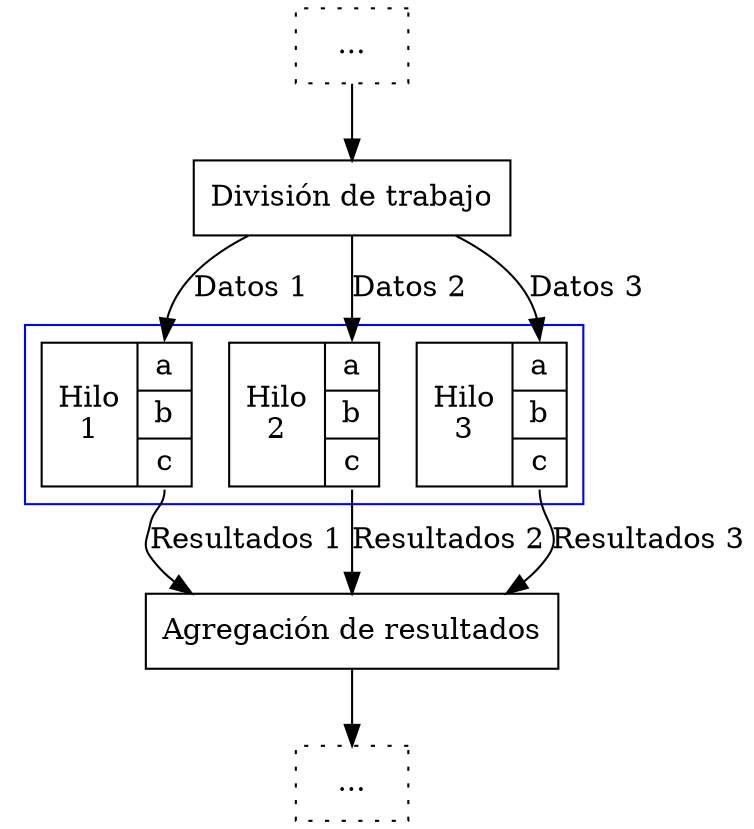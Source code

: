 #+begin_src dot :exports results :file ltxpng/equipo_trab.png
digraph G {
        layout = dot;
        inicio [shape=box,label="...",style=dotted];
        continua [shape=box,label="...",style=dotted];
        division [shape=box, label="División de trabajo"];
        union [shape=box, label="Agregación de resultados"];
        subgraph cluster_hilos {
                color=blue;
                hilo1 [shape=record, label="Hilo\n1|{<a>a|<b>b|<c>c}"];
                hilo2 [shape=record, label="Hilo\n2|{<a>a|<b>b|<c>c}"];
                hilo3 [shape=record, label="Hilo\n3|{<a>a|<b>b|<c>c}"];
        }
        inicio -> division;
        division -> hilo1:a [label="Datos 1"];
        hilo1:c -> union [label="Resultados 1"];
        division -> hilo2:a [label="Datos 2"];
        hilo2:c -> union [label="Resultados 2"];
        division -> hilo3:a [label="Datos 3"];
        hilo3:c -> union [label="Resultados 3"];
        union -> continua;
}
#+end_src
